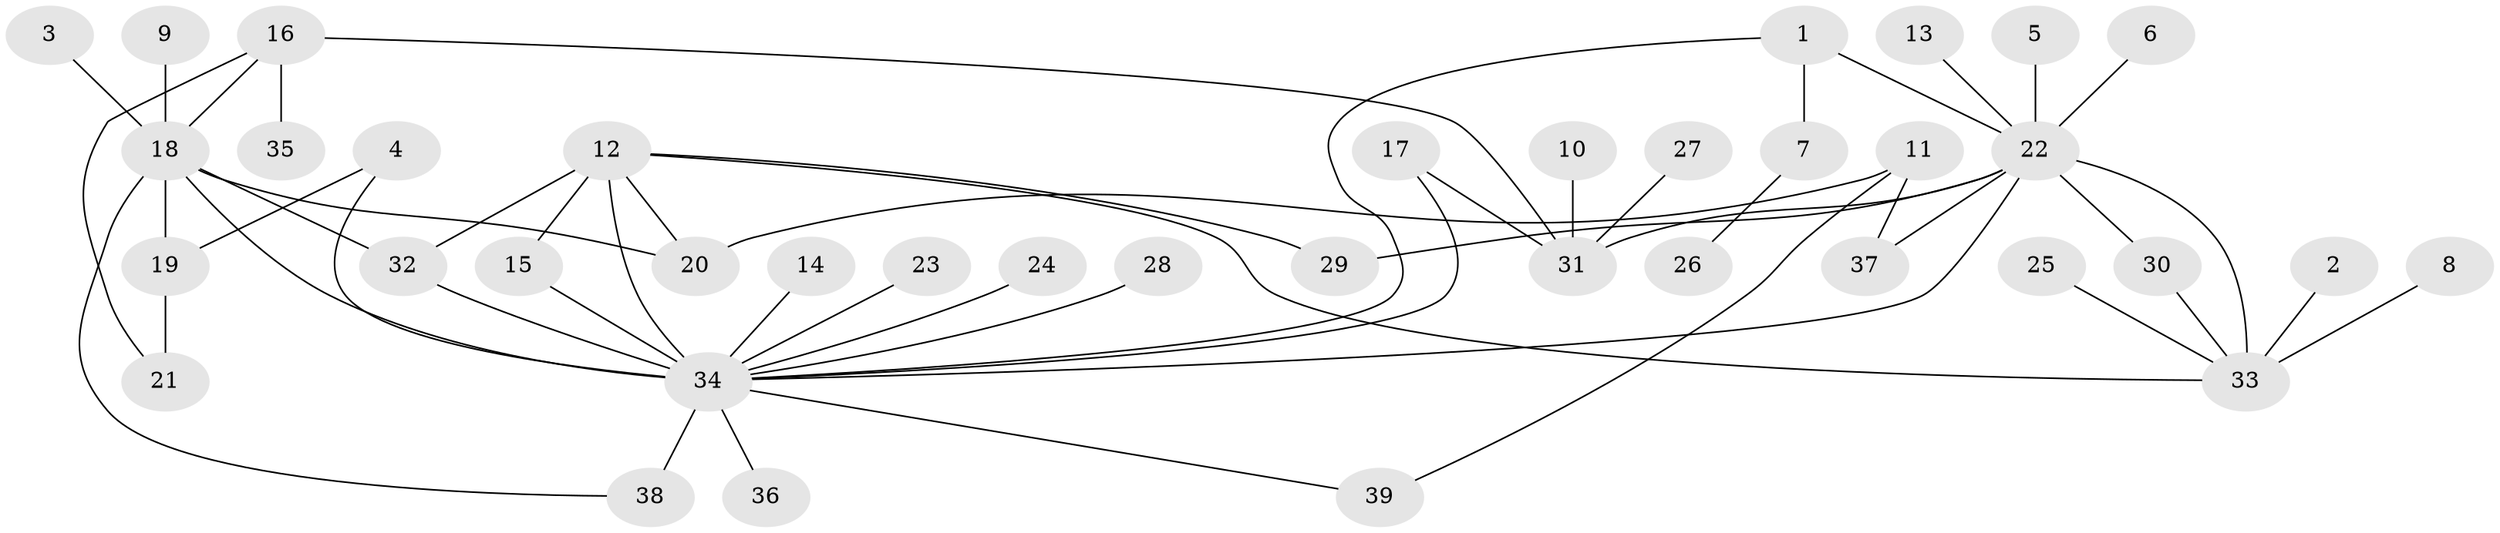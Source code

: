 // original degree distribution, {14: 0.012987012987012988, 3: 0.12987012987012986, 20: 0.012987012987012988, 10: 0.012987012987012988, 7: 0.012987012987012988, 2: 0.3116883116883117, 5: 0.025974025974025976, 1: 0.4155844155844156, 9: 0.012987012987012988, 4: 0.03896103896103896, 6: 0.012987012987012988}
// Generated by graph-tools (version 1.1) at 2025/01/03/09/25 03:01:40]
// undirected, 39 vertices, 53 edges
graph export_dot {
graph [start="1"]
  node [color=gray90,style=filled];
  1;
  2;
  3;
  4;
  5;
  6;
  7;
  8;
  9;
  10;
  11;
  12;
  13;
  14;
  15;
  16;
  17;
  18;
  19;
  20;
  21;
  22;
  23;
  24;
  25;
  26;
  27;
  28;
  29;
  30;
  31;
  32;
  33;
  34;
  35;
  36;
  37;
  38;
  39;
  1 -- 7 [weight=1.0];
  1 -- 22 [weight=1.0];
  1 -- 34 [weight=1.0];
  2 -- 33 [weight=1.0];
  3 -- 18 [weight=1.0];
  4 -- 19 [weight=1.0];
  4 -- 34 [weight=1.0];
  5 -- 22 [weight=1.0];
  6 -- 22 [weight=1.0];
  7 -- 26 [weight=1.0];
  8 -- 33 [weight=1.0];
  9 -- 18 [weight=1.0];
  10 -- 31 [weight=1.0];
  11 -- 20 [weight=1.0];
  11 -- 37 [weight=1.0];
  11 -- 39 [weight=1.0];
  12 -- 15 [weight=1.0];
  12 -- 20 [weight=1.0];
  12 -- 29 [weight=1.0];
  12 -- 32 [weight=1.0];
  12 -- 33 [weight=1.0];
  12 -- 34 [weight=2.0];
  13 -- 22 [weight=1.0];
  14 -- 34 [weight=1.0];
  15 -- 34 [weight=2.0];
  16 -- 18 [weight=1.0];
  16 -- 21 [weight=1.0];
  16 -- 31 [weight=1.0];
  16 -- 35 [weight=1.0];
  17 -- 31 [weight=1.0];
  17 -- 34 [weight=1.0];
  18 -- 19 [weight=1.0];
  18 -- 20 [weight=1.0];
  18 -- 32 [weight=1.0];
  18 -- 34 [weight=1.0];
  18 -- 38 [weight=1.0];
  19 -- 21 [weight=1.0];
  22 -- 29 [weight=1.0];
  22 -- 30 [weight=1.0];
  22 -- 31 [weight=1.0];
  22 -- 33 [weight=2.0];
  22 -- 34 [weight=1.0];
  22 -- 37 [weight=1.0];
  23 -- 34 [weight=1.0];
  24 -- 34 [weight=1.0];
  25 -- 33 [weight=1.0];
  27 -- 31 [weight=1.0];
  28 -- 34 [weight=1.0];
  30 -- 33 [weight=1.0];
  32 -- 34 [weight=1.0];
  34 -- 36 [weight=1.0];
  34 -- 38 [weight=2.0];
  34 -- 39 [weight=1.0];
}
